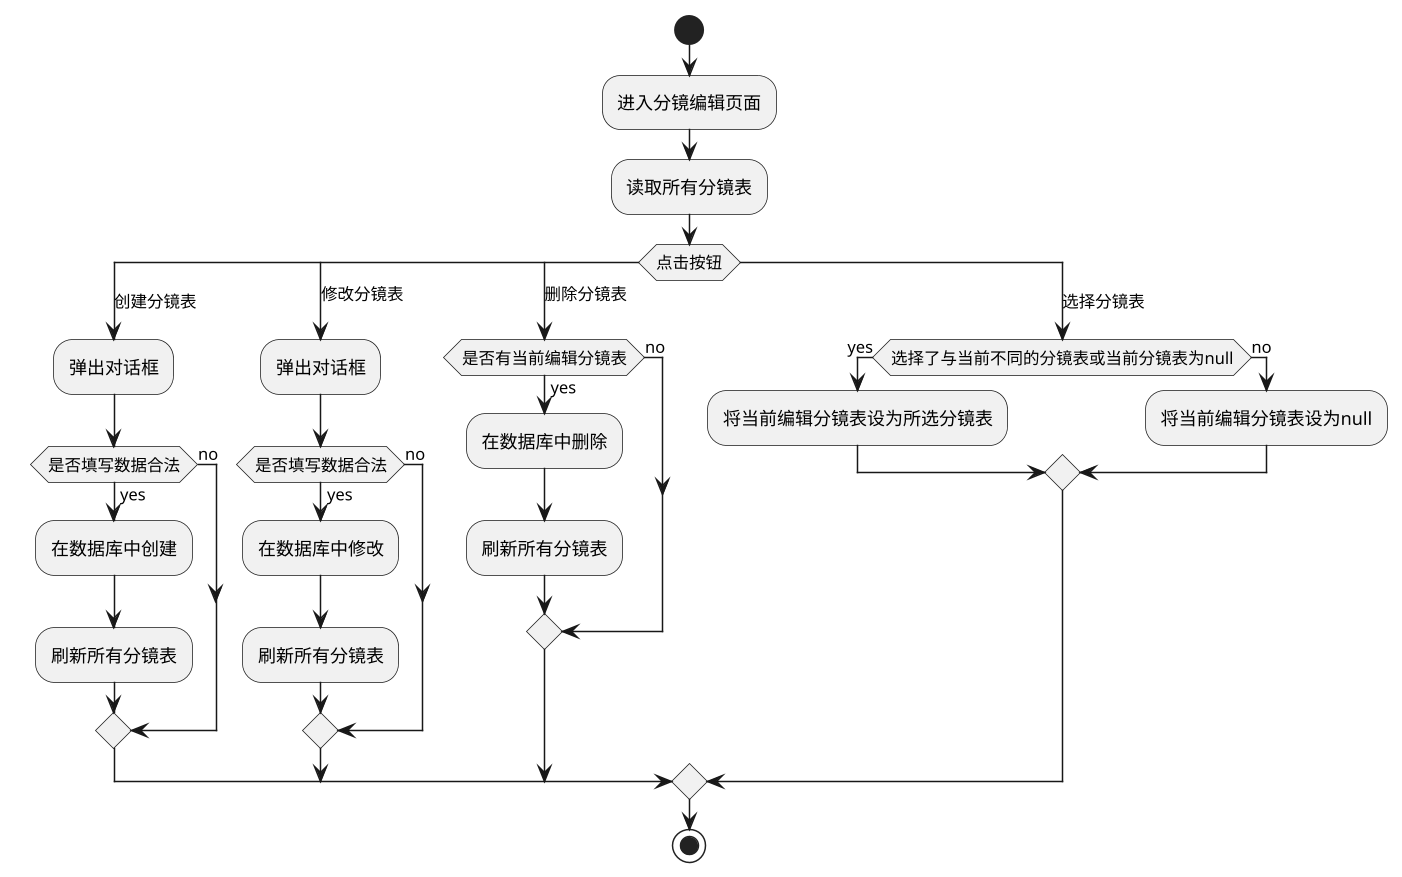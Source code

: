 
@startuml StoryboardController
scale 1.5
start

:进入分镜编辑页面;
:读取所有分镜表;
switch(点击按钮)
case(创建分镜表)
    :弹出对话框;
    if(是否填写数据合法) then(yes)
        :在数据库中创建;
        :刷新所有分镜表;
    else(no)
    endif
case(修改分镜表)
    :弹出对话框;
    if(是否填写数据合法) then(yes)
        :在数据库中修改;
        :刷新所有分镜表;
    else(no)
    endif
case(删除分镜表)
    if(是否有当前编辑分镜表) then(yes)
        :在数据库中删除;
        :刷新所有分镜表;
    else(no)
    endif
case(选择分镜表)
if(选择了与当前不同的分镜表或当前分镜表为null) then(yes)
    :将当前编辑分镜表设为所选分镜表;
else(no)
    :将当前编辑分镜表设为null;
endif
endswitch


stop
@enduml
